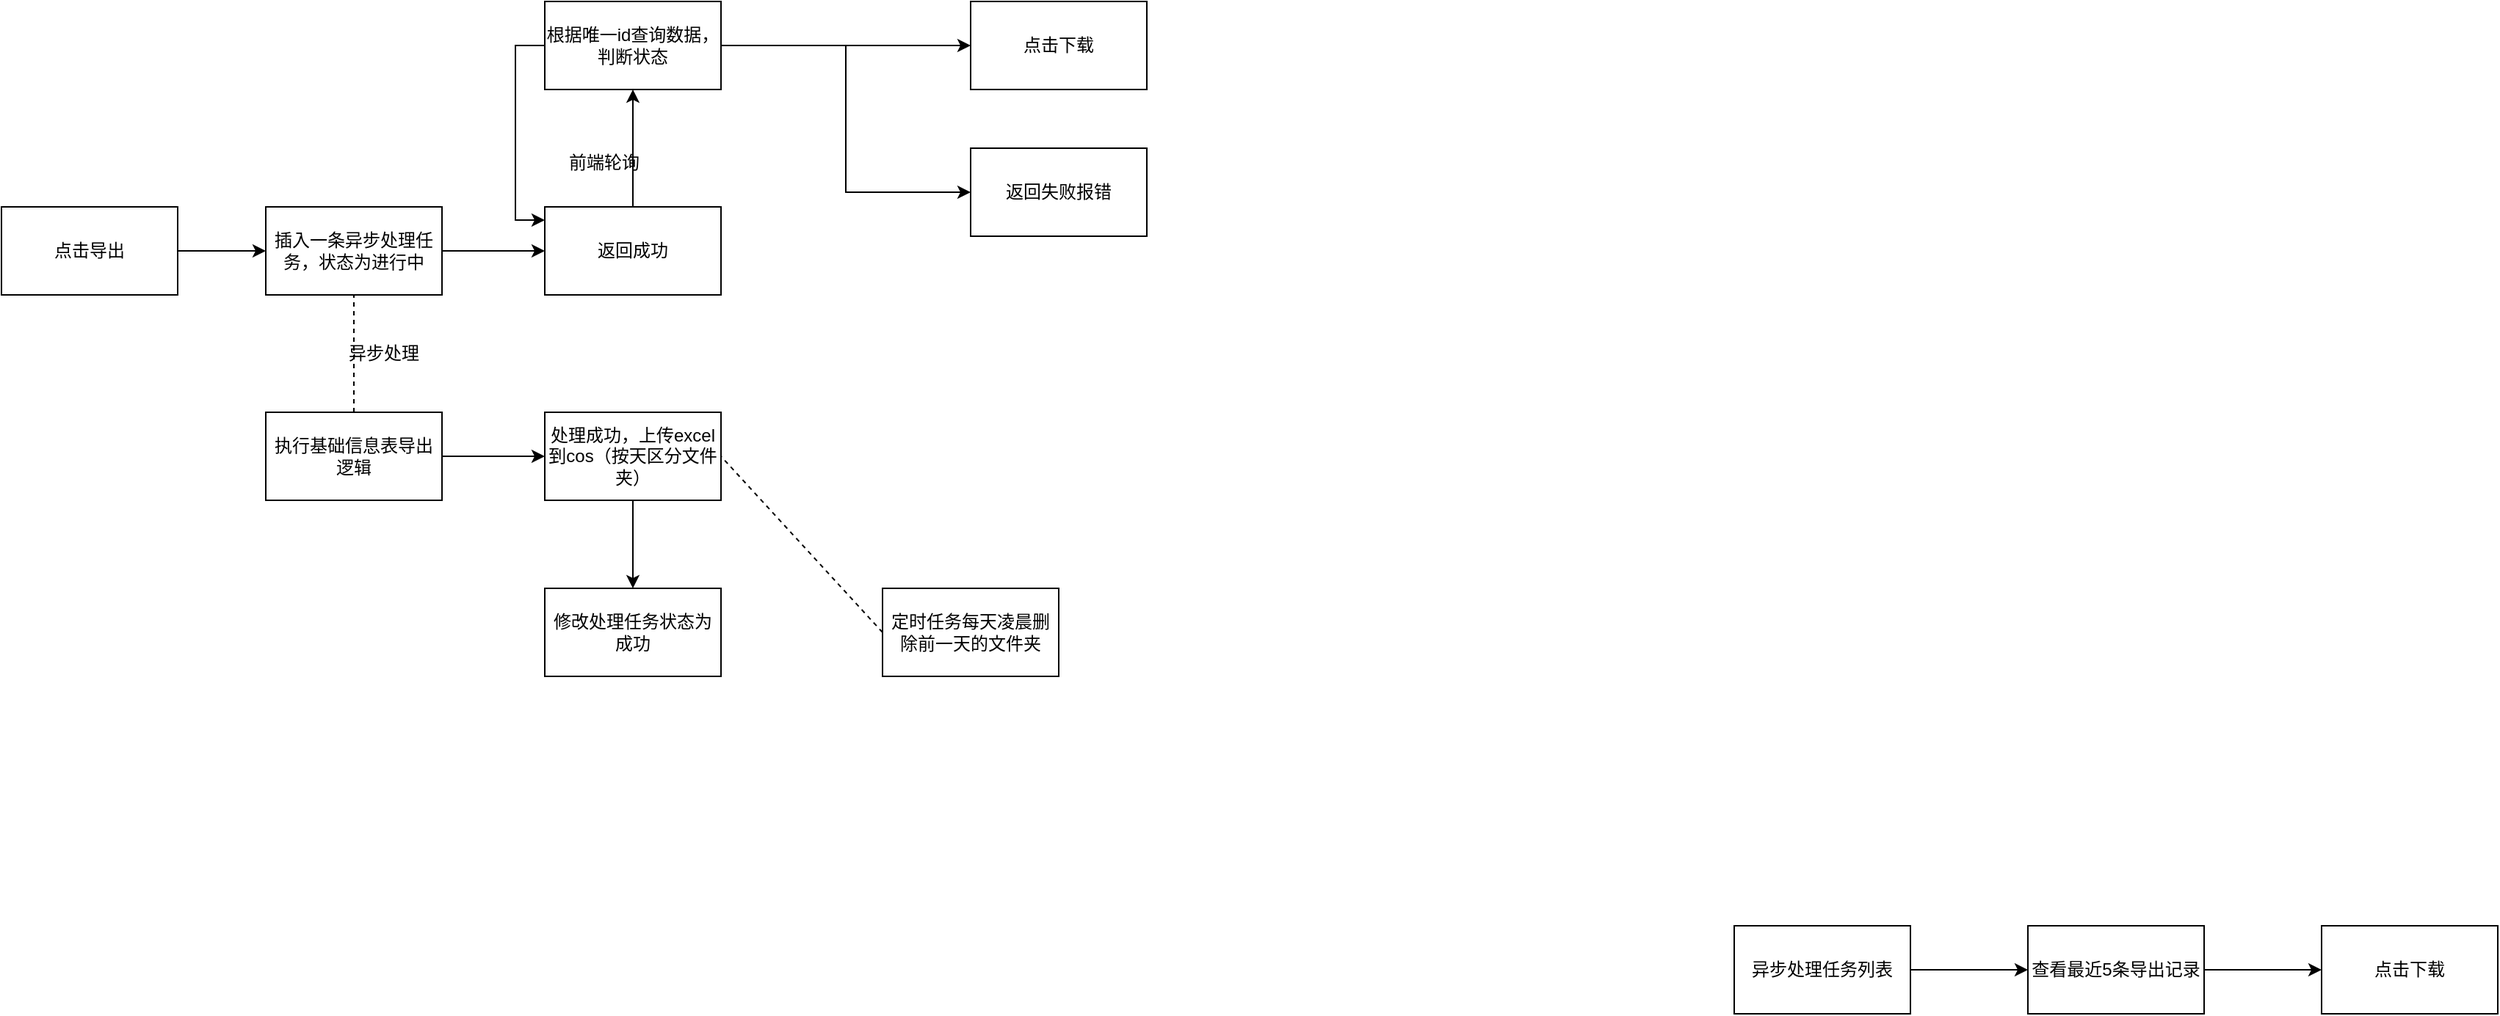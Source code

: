 <mxfile version="14.6.0" type="github">
  <diagram id="HrRhx5yN_iqk0GomWMN3" name="第 1 页">
    <mxGraphModel dx="1422" dy="733" grid="1" gridSize="10" guides="1" tooltips="1" connect="1" arrows="1" fold="1" page="1" pageScale="1" pageWidth="1920" pageHeight="1200" math="0" shadow="0">
      <root>
        <mxCell id="0" />
        <mxCell id="1" parent="0" />
        <mxCell id="EPZCTNfuwa29dTdAX0f7-6" style="edgeStyle=orthogonalEdgeStyle;rounded=0;orthogonalLoop=1;jettySize=auto;html=1;entryX=0;entryY=0.5;entryDx=0;entryDy=0;" edge="1" parent="1" source="EPZCTNfuwa29dTdAX0f7-2" target="EPZCTNfuwa29dTdAX0f7-5">
          <mxGeometry relative="1" as="geometry" />
        </mxCell>
        <mxCell id="EPZCTNfuwa29dTdAX0f7-2" value="点击导出" style="whiteSpace=wrap;html=1;" vertex="1" parent="1">
          <mxGeometry x="70" y="300" width="120" height="60" as="geometry" />
        </mxCell>
        <mxCell id="EPZCTNfuwa29dTdAX0f7-24" value="" style="edgeStyle=orthogonalEdgeStyle;rounded=0;orthogonalLoop=1;jettySize=auto;html=1;" edge="1" parent="1" source="EPZCTNfuwa29dTdAX0f7-3" target="EPZCTNfuwa29dTdAX0f7-23">
          <mxGeometry relative="1" as="geometry" />
        </mxCell>
        <mxCell id="EPZCTNfuwa29dTdAX0f7-3" value="返回成功" style="whiteSpace=wrap;html=1;" vertex="1" parent="1">
          <mxGeometry x="440" y="300" width="120" height="60" as="geometry" />
        </mxCell>
        <mxCell id="EPZCTNfuwa29dTdAX0f7-7" style="edgeStyle=orthogonalEdgeStyle;rounded=0;orthogonalLoop=1;jettySize=auto;html=1;entryX=0;entryY=0.5;entryDx=0;entryDy=0;" edge="1" parent="1" source="EPZCTNfuwa29dTdAX0f7-5" target="EPZCTNfuwa29dTdAX0f7-3">
          <mxGeometry relative="1" as="geometry" />
        </mxCell>
        <mxCell id="EPZCTNfuwa29dTdAX0f7-5" value="插入一条异步处理任务，状态为进行中" style="whiteSpace=wrap;html=1;" vertex="1" parent="1">
          <mxGeometry x="250" y="300" width="120" height="60" as="geometry" />
        </mxCell>
        <mxCell id="EPZCTNfuwa29dTdAX0f7-13" style="edgeStyle=orthogonalEdgeStyle;rounded=0;orthogonalLoop=1;jettySize=auto;html=1;entryX=0;entryY=0.5;entryDx=0;entryDy=0;" edge="1" parent="1" source="EPZCTNfuwa29dTdAX0f7-8" target="EPZCTNfuwa29dTdAX0f7-12">
          <mxGeometry relative="1" as="geometry" />
        </mxCell>
        <mxCell id="EPZCTNfuwa29dTdAX0f7-8" value="执行基础信息表导出逻辑" style="whiteSpace=wrap;html=1;" vertex="1" parent="1">
          <mxGeometry x="250" y="440" width="120" height="60" as="geometry" />
        </mxCell>
        <mxCell id="EPZCTNfuwa29dTdAX0f7-10" value="" style="endArrow=none;dashed=1;html=1;entryX=0.5;entryY=1;entryDx=0;entryDy=0;exitX=0.5;exitY=0;exitDx=0;exitDy=0;" edge="1" parent="1" source="EPZCTNfuwa29dTdAX0f7-8" target="EPZCTNfuwa29dTdAX0f7-5">
          <mxGeometry width="50" height="50" relative="1" as="geometry">
            <mxPoint x="160" y="450" as="sourcePoint" />
            <mxPoint x="210" y="400" as="targetPoint" />
          </mxGeometry>
        </mxCell>
        <mxCell id="EPZCTNfuwa29dTdAX0f7-11" value="异步处理" style="text;html=1;align=center;verticalAlign=middle;resizable=0;points=[];autosize=1;strokeColor=none;" vertex="1" parent="1">
          <mxGeometry x="300" y="390" width="60" height="20" as="geometry" />
        </mxCell>
        <mxCell id="EPZCTNfuwa29dTdAX0f7-15" style="edgeStyle=orthogonalEdgeStyle;rounded=0;orthogonalLoop=1;jettySize=auto;html=1;" edge="1" parent="1" source="EPZCTNfuwa29dTdAX0f7-12" target="EPZCTNfuwa29dTdAX0f7-14">
          <mxGeometry relative="1" as="geometry" />
        </mxCell>
        <mxCell id="EPZCTNfuwa29dTdAX0f7-12" value="处理成功，上传excel到cos（按天区分文件夹）" style="rounded=0;whiteSpace=wrap;html=1;" vertex="1" parent="1">
          <mxGeometry x="440" y="440" width="120" height="60" as="geometry" />
        </mxCell>
        <mxCell id="EPZCTNfuwa29dTdAX0f7-14" value="修改处理任务状态为成功" style="rounded=0;whiteSpace=wrap;html=1;" vertex="1" parent="1">
          <mxGeometry x="440" y="560" width="120" height="60" as="geometry" />
        </mxCell>
        <mxCell id="EPZCTNfuwa29dTdAX0f7-18" value="" style="edgeStyle=orthogonalEdgeStyle;rounded=0;orthogonalLoop=1;jettySize=auto;html=1;" edge="1" parent="1" source="EPZCTNfuwa29dTdAX0f7-16" target="EPZCTNfuwa29dTdAX0f7-17">
          <mxGeometry relative="1" as="geometry" />
        </mxCell>
        <mxCell id="EPZCTNfuwa29dTdAX0f7-16" value="异步处理任务列表" style="whiteSpace=wrap;html=1;" vertex="1" parent="1">
          <mxGeometry x="1250" y="790" width="120" height="60" as="geometry" />
        </mxCell>
        <mxCell id="EPZCTNfuwa29dTdAX0f7-20" value="" style="edgeStyle=orthogonalEdgeStyle;rounded=0;orthogonalLoop=1;jettySize=auto;html=1;" edge="1" parent="1" source="EPZCTNfuwa29dTdAX0f7-17" target="EPZCTNfuwa29dTdAX0f7-19">
          <mxGeometry relative="1" as="geometry" />
        </mxCell>
        <mxCell id="EPZCTNfuwa29dTdAX0f7-17" value="查看最近5条导出记录" style="whiteSpace=wrap;html=1;" vertex="1" parent="1">
          <mxGeometry x="1450" y="790" width="120" height="60" as="geometry" />
        </mxCell>
        <mxCell id="EPZCTNfuwa29dTdAX0f7-19" value="点击下载" style="whiteSpace=wrap;html=1;" vertex="1" parent="1">
          <mxGeometry x="1650" y="790" width="120" height="60" as="geometry" />
        </mxCell>
        <mxCell id="EPZCTNfuwa29dTdAX0f7-21" value="定时任务每天凌晨删除前一天的文件夹" style="rounded=0;whiteSpace=wrap;html=1;" vertex="1" parent="1">
          <mxGeometry x="670" y="560" width="120" height="60" as="geometry" />
        </mxCell>
        <mxCell id="EPZCTNfuwa29dTdAX0f7-22" value="" style="endArrow=none;dashed=1;html=1;entryX=1;entryY=0.5;entryDx=0;entryDy=0;exitX=0;exitY=0.5;exitDx=0;exitDy=0;" edge="1" parent="1" source="EPZCTNfuwa29dTdAX0f7-21" target="EPZCTNfuwa29dTdAX0f7-12">
          <mxGeometry width="50" height="50" relative="1" as="geometry">
            <mxPoint x="690" y="570" as="sourcePoint" />
            <mxPoint x="320" y="370" as="targetPoint" />
          </mxGeometry>
        </mxCell>
        <mxCell id="EPZCTNfuwa29dTdAX0f7-26" style="edgeStyle=orthogonalEdgeStyle;rounded=0;orthogonalLoop=1;jettySize=auto;html=1;entryX=0;entryY=0.15;entryDx=0;entryDy=0;entryPerimeter=0;exitX=0;exitY=0.5;exitDx=0;exitDy=0;" edge="1" parent="1" source="EPZCTNfuwa29dTdAX0f7-23" target="EPZCTNfuwa29dTdAX0f7-3">
          <mxGeometry relative="1" as="geometry" />
        </mxCell>
        <mxCell id="EPZCTNfuwa29dTdAX0f7-27" style="edgeStyle=orthogonalEdgeStyle;rounded=0;orthogonalLoop=1;jettySize=auto;html=1;entryX=0;entryY=0.5;entryDx=0;entryDy=0;" edge="1" parent="1" source="EPZCTNfuwa29dTdAX0f7-23" target="EPZCTNfuwa29dTdAX0f7-28">
          <mxGeometry relative="1" as="geometry" />
        </mxCell>
        <mxCell id="EPZCTNfuwa29dTdAX0f7-30" style="edgeStyle=orthogonalEdgeStyle;rounded=0;orthogonalLoop=1;jettySize=auto;html=1;entryX=0;entryY=0.5;entryDx=0;entryDy=0;" edge="1" parent="1" source="EPZCTNfuwa29dTdAX0f7-23" target="EPZCTNfuwa29dTdAX0f7-29">
          <mxGeometry relative="1" as="geometry" />
        </mxCell>
        <mxCell id="EPZCTNfuwa29dTdAX0f7-23" value="根据唯一id查询数据，判断状态" style="whiteSpace=wrap;html=1;" vertex="1" parent="1">
          <mxGeometry x="440" y="160" width="120" height="60" as="geometry" />
        </mxCell>
        <mxCell id="EPZCTNfuwa29dTdAX0f7-25" value="前端轮询" style="text;html=1;align=center;verticalAlign=middle;resizable=0;points=[];autosize=1;strokeColor=none;" vertex="1" parent="1">
          <mxGeometry x="450" y="260" width="60" height="20" as="geometry" />
        </mxCell>
        <mxCell id="EPZCTNfuwa29dTdAX0f7-28" value="点击下载" style="whiteSpace=wrap;html=1;" vertex="1" parent="1">
          <mxGeometry x="730" y="160" width="120" height="60" as="geometry" />
        </mxCell>
        <mxCell id="EPZCTNfuwa29dTdAX0f7-29" value="返回失败报错" style="whiteSpace=wrap;html=1;" vertex="1" parent="1">
          <mxGeometry x="730" y="260" width="120" height="60" as="geometry" />
        </mxCell>
      </root>
    </mxGraphModel>
  </diagram>
</mxfile>

